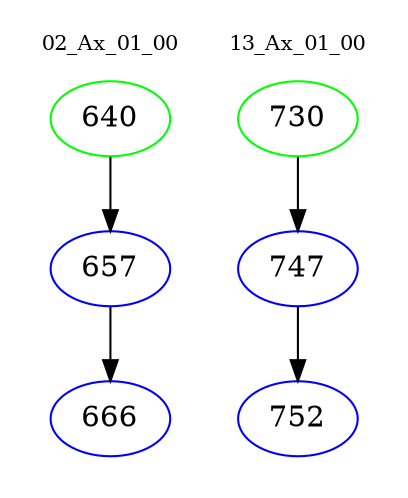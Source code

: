 digraph{
subgraph cluster_0 {
color = white
label = "02_Ax_01_00";
fontsize=10;
T0_640 [label="640", color="green"]
T0_640 -> T0_657 [color="black"]
T0_657 [label="657", color="blue"]
T0_657 -> T0_666 [color="black"]
T0_666 [label="666", color="blue"]
}
subgraph cluster_1 {
color = white
label = "13_Ax_01_00";
fontsize=10;
T1_730 [label="730", color="green"]
T1_730 -> T1_747 [color="black"]
T1_747 [label="747", color="blue"]
T1_747 -> T1_752 [color="black"]
T1_752 [label="752", color="blue"]
}
}
